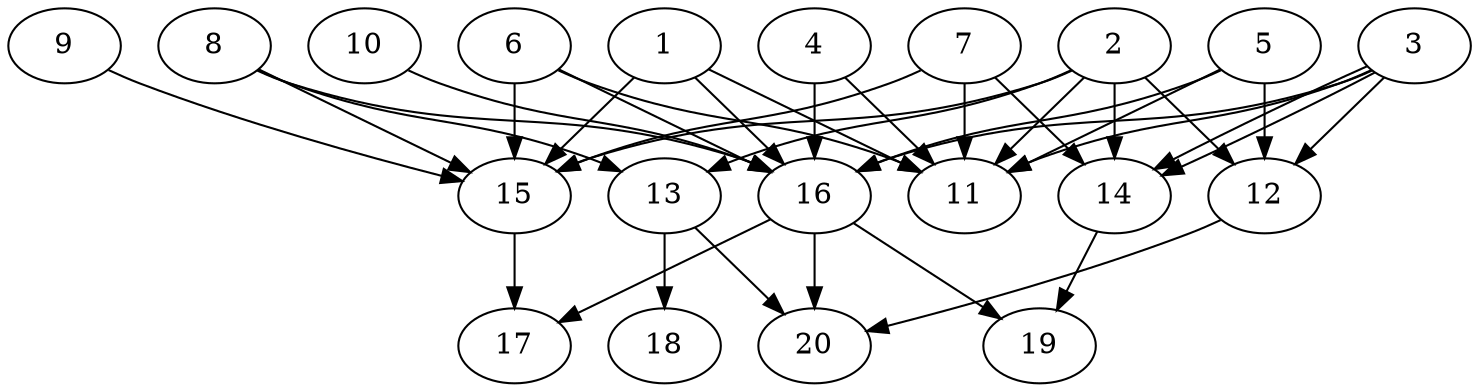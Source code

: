 // DAG automatically generated by daggen at Tue Jul 23 14:29:40 2019
// ./daggen --dot -n 20 --ccr 0.4 --fat 0.7 --regular 0.5 --density 0.7 --mindata 5242880 --maxdata 52428800 
digraph G {
  1 [size="46067200", alpha="0.11", expect_size="18426880"] 
  1 -> 11 [size ="18426880"]
  1 -> 15 [size ="18426880"]
  1 -> 16 [size ="18426880"]
  2 [size="79672320", alpha="0.12", expect_size="31868928"] 
  2 -> 11 [size ="31868928"]
  2 -> 12 [size ="31868928"]
  2 -> 13 [size ="31868928"]
  2 -> 14 [size ="31868928"]
  2 -> 15 [size ="31868928"]
  3 [size="96898560", alpha="0.14", expect_size="38759424"] 
  3 -> 11 [size ="38759424"]
  3 -> 12 [size ="38759424"]
  3 -> 14 [size ="38759424"]
  3 -> 14 [size ="38759424"]
  3 -> 16 [size ="38759424"]
  4 [size="32245760", alpha="0.09", expect_size="12898304"] 
  4 -> 11 [size ="12898304"]
  4 -> 16 [size ="12898304"]
  5 [size="57026560", alpha="0.11", expect_size="22810624"] 
  5 -> 11 [size ="22810624"]
  5 -> 12 [size ="22810624"]
  5 -> 16 [size ="22810624"]
  6 [size="50081280", alpha="0.07", expect_size="20032512"] 
  6 -> 11 [size ="20032512"]
  6 -> 15 [size ="20032512"]
  6 -> 16 [size ="20032512"]
  7 [size="23075840", alpha="0.02", expect_size="9230336"] 
  7 -> 11 [size ="9230336"]
  7 -> 14 [size ="9230336"]
  7 -> 15 [size ="9230336"]
  8 [size="82176000", alpha="0.01", expect_size="32870400"] 
  8 -> 13 [size ="32870400"]
  8 -> 15 [size ="32870400"]
  8 -> 16 [size ="32870400"]
  9 [size="96117760", alpha="0.19", expect_size="38447104"] 
  9 -> 15 [size ="38447104"]
  10 [size="89707520", alpha="0.05", expect_size="35883008"] 
  10 -> 16 [size ="35883008"]
  11 [size="98406400", alpha="0.17", expect_size="39362560"] 
  12 [size="43855360", alpha="0.09", expect_size="17542144"] 
  12 -> 20 [size ="17542144"]
  13 [size="116643840", alpha="0.14", expect_size="46657536"] 
  13 -> 18 [size ="46657536"]
  13 -> 20 [size ="46657536"]
  14 [size="80135680", alpha="0.00", expect_size="32054272"] 
  14 -> 19 [size ="32054272"]
  15 [size="17978880", alpha="0.18", expect_size="7191552"] 
  15 -> 17 [size ="7191552"]
  16 [size="83601920", alpha="0.20", expect_size="33440768"] 
  16 -> 17 [size ="33440768"]
  16 -> 19 [size ="33440768"]
  16 -> 20 [size ="33440768"]
  17 [size="122122240", alpha="0.03", expect_size="48848896"] 
  18 [size="13711360", alpha="0.05", expect_size="5484544"] 
  19 [size="19473920", alpha="0.04", expect_size="7789568"] 
  20 [size="15662080", alpha="0.19", expect_size="6264832"] 
}
